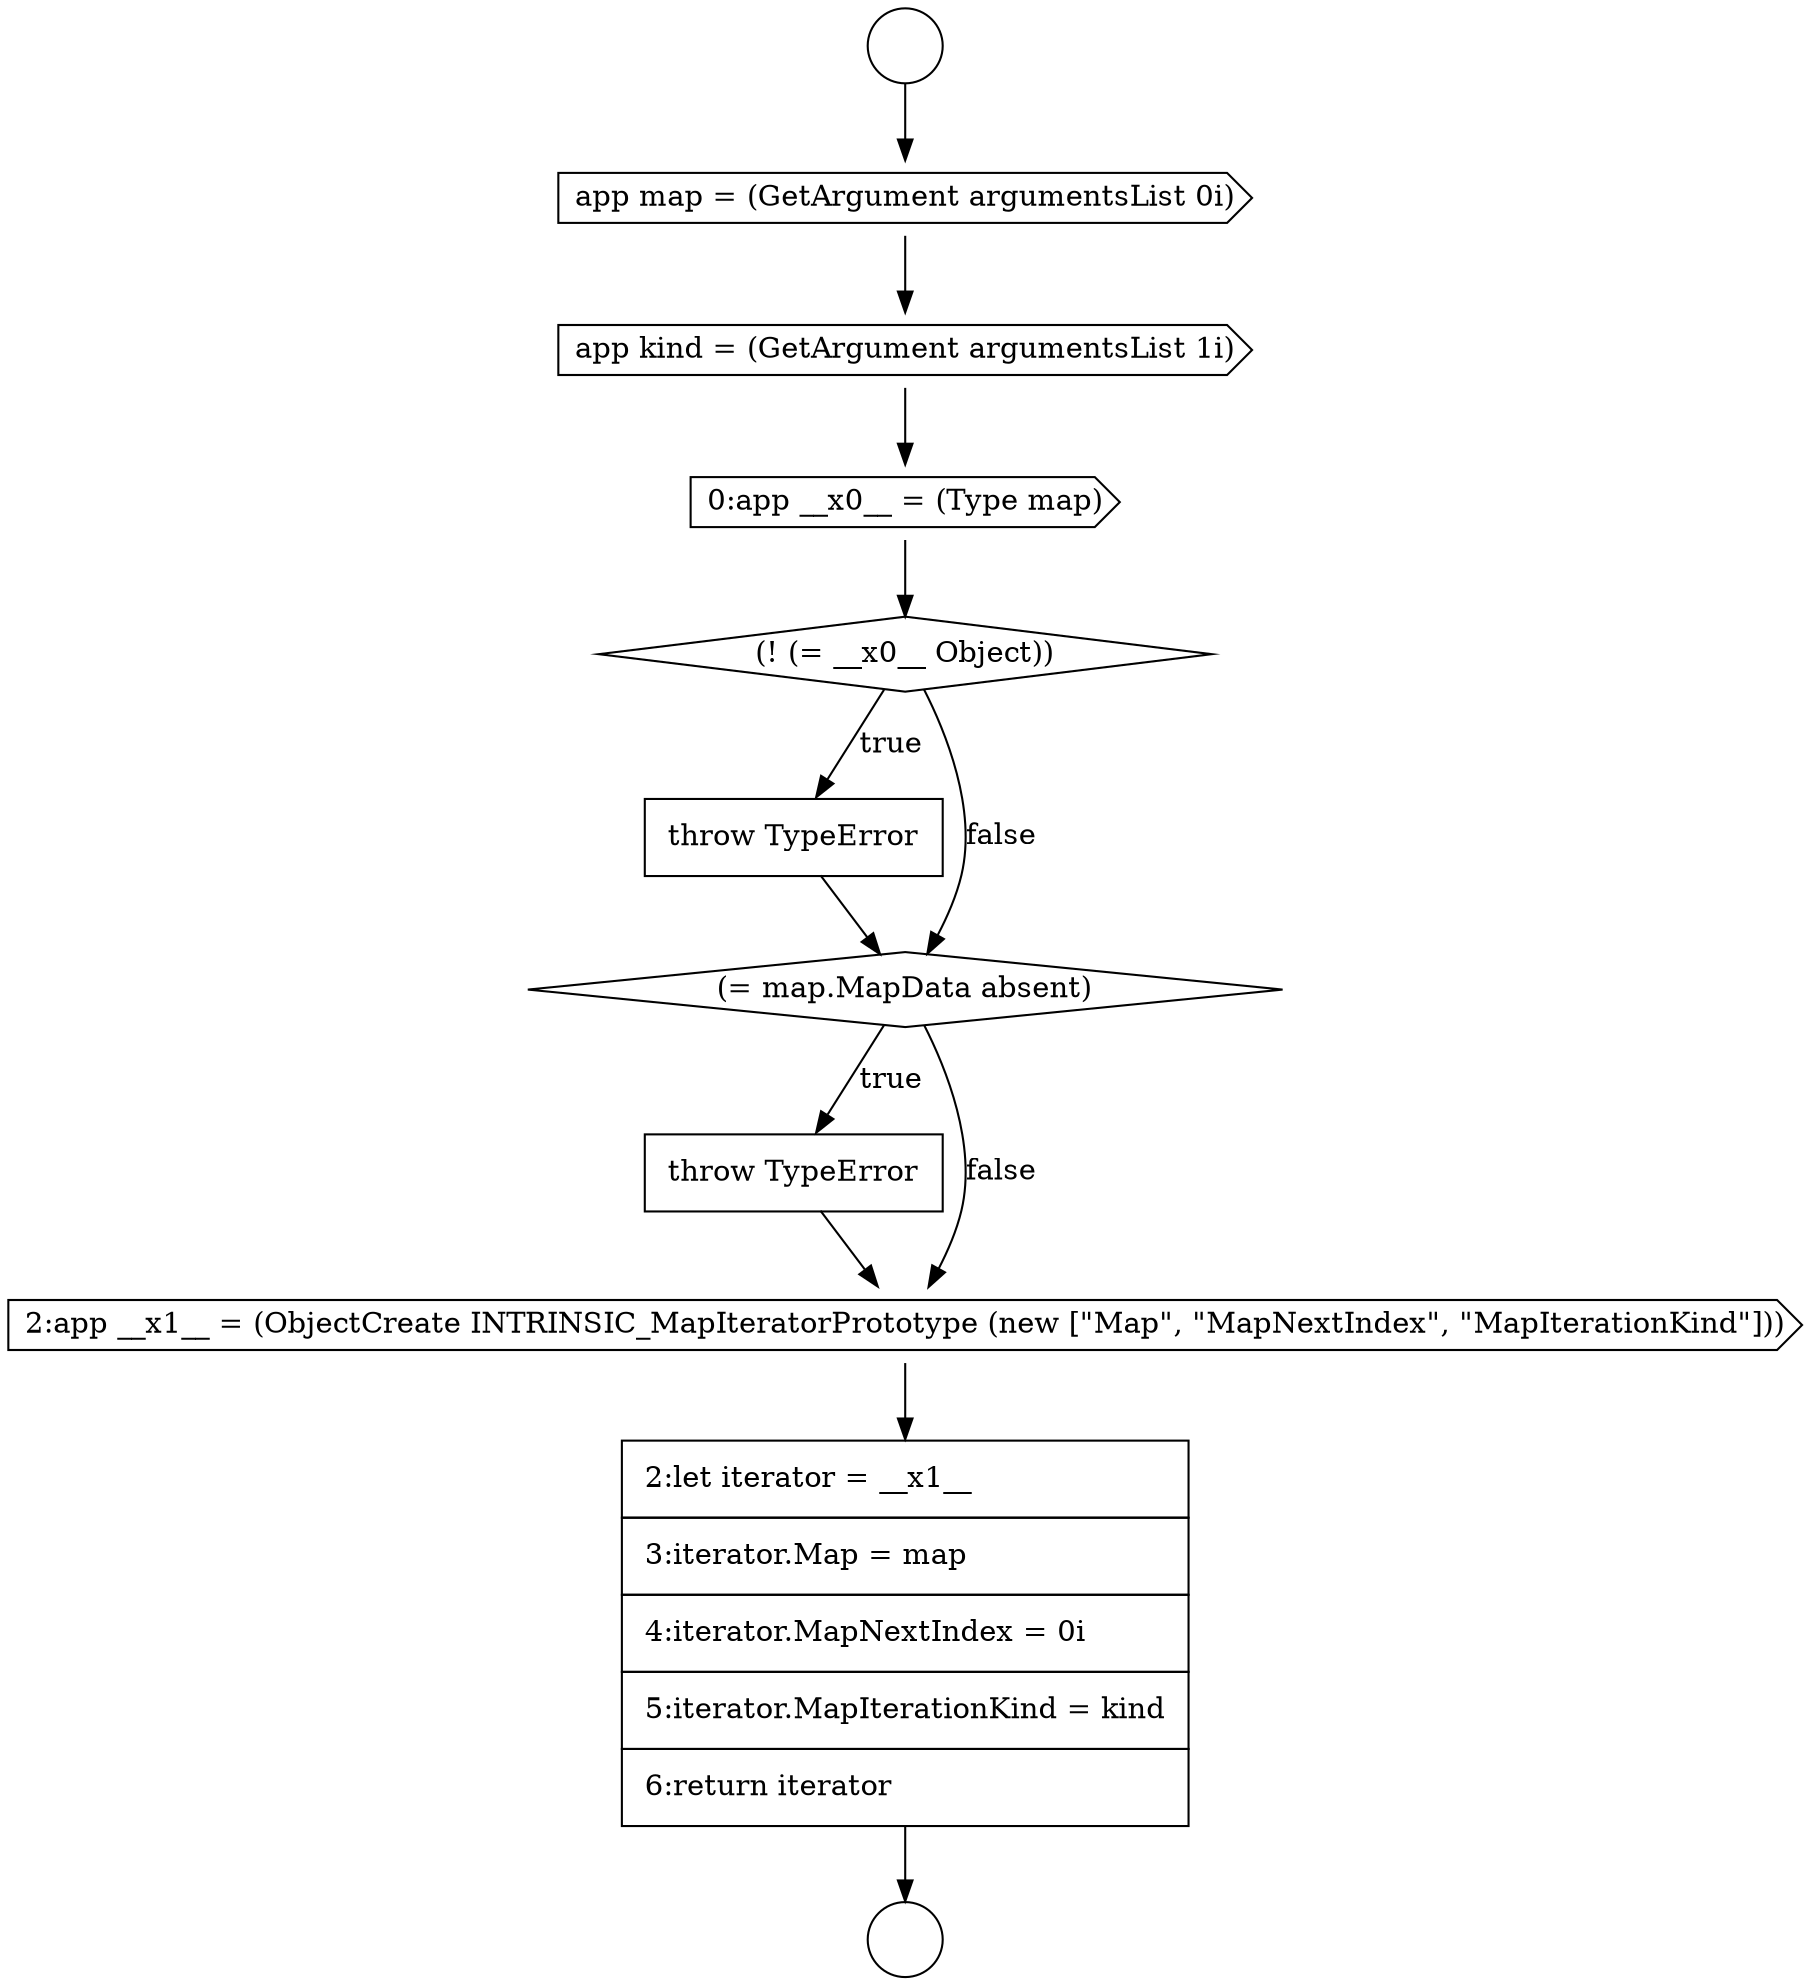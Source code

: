 digraph {
  node15684 [shape=circle label=" " color="black" fillcolor="white" style=filled]
  node15691 [shape=none, margin=0, label=<<font color="black">
    <table border="0" cellborder="1" cellspacing="0" cellpadding="10">
      <tr><td align="left">throw TypeError</td></tr>
    </table>
  </font>> color="black" fillcolor="white" style=filled]
  node15686 [shape=cds, label=<<font color="black">app kind = (GetArgument argumentsList 1i)</font>> color="black" fillcolor="white" style=filled]
  node15689 [shape=none, margin=0, label=<<font color="black">
    <table border="0" cellborder="1" cellspacing="0" cellpadding="10">
      <tr><td align="left">throw TypeError</td></tr>
    </table>
  </font>> color="black" fillcolor="white" style=filled]
  node15693 [shape=none, margin=0, label=<<font color="black">
    <table border="0" cellborder="1" cellspacing="0" cellpadding="10">
      <tr><td align="left">2:let iterator = __x1__</td></tr>
      <tr><td align="left">3:iterator.Map = map</td></tr>
      <tr><td align="left">4:iterator.MapNextIndex = 0i</td></tr>
      <tr><td align="left">5:iterator.MapIterationKind = kind</td></tr>
      <tr><td align="left">6:return iterator</td></tr>
    </table>
  </font>> color="black" fillcolor="white" style=filled]
  node15685 [shape=cds, label=<<font color="black">app map = (GetArgument argumentsList 0i)</font>> color="black" fillcolor="white" style=filled]
  node15690 [shape=diamond, label=<<font color="black">(= map.MapData absent)</font>> color="black" fillcolor="white" style=filled]
  node15683 [shape=circle label=" " color="black" fillcolor="white" style=filled]
  node15688 [shape=diamond, label=<<font color="black">(! (= __x0__ Object))</font>> color="black" fillcolor="white" style=filled]
  node15687 [shape=cds, label=<<font color="black">0:app __x0__ = (Type map)</font>> color="black" fillcolor="white" style=filled]
  node15692 [shape=cds, label=<<font color="black">2:app __x1__ = (ObjectCreate INTRINSIC_MapIteratorPrototype (new [&quot;Map&quot;, &quot;MapNextIndex&quot;, &quot;MapIterationKind&quot;]))</font>> color="black" fillcolor="white" style=filled]
  node15683 -> node15685 [ color="black"]
  node15691 -> node15692 [ color="black"]
  node15688 -> node15689 [label=<<font color="black">true</font>> color="black"]
  node15688 -> node15690 [label=<<font color="black">false</font>> color="black"]
  node15690 -> node15691 [label=<<font color="black">true</font>> color="black"]
  node15690 -> node15692 [label=<<font color="black">false</font>> color="black"]
  node15686 -> node15687 [ color="black"]
  node15687 -> node15688 [ color="black"]
  node15689 -> node15690 [ color="black"]
  node15693 -> node15684 [ color="black"]
  node15685 -> node15686 [ color="black"]
  node15692 -> node15693 [ color="black"]
}
